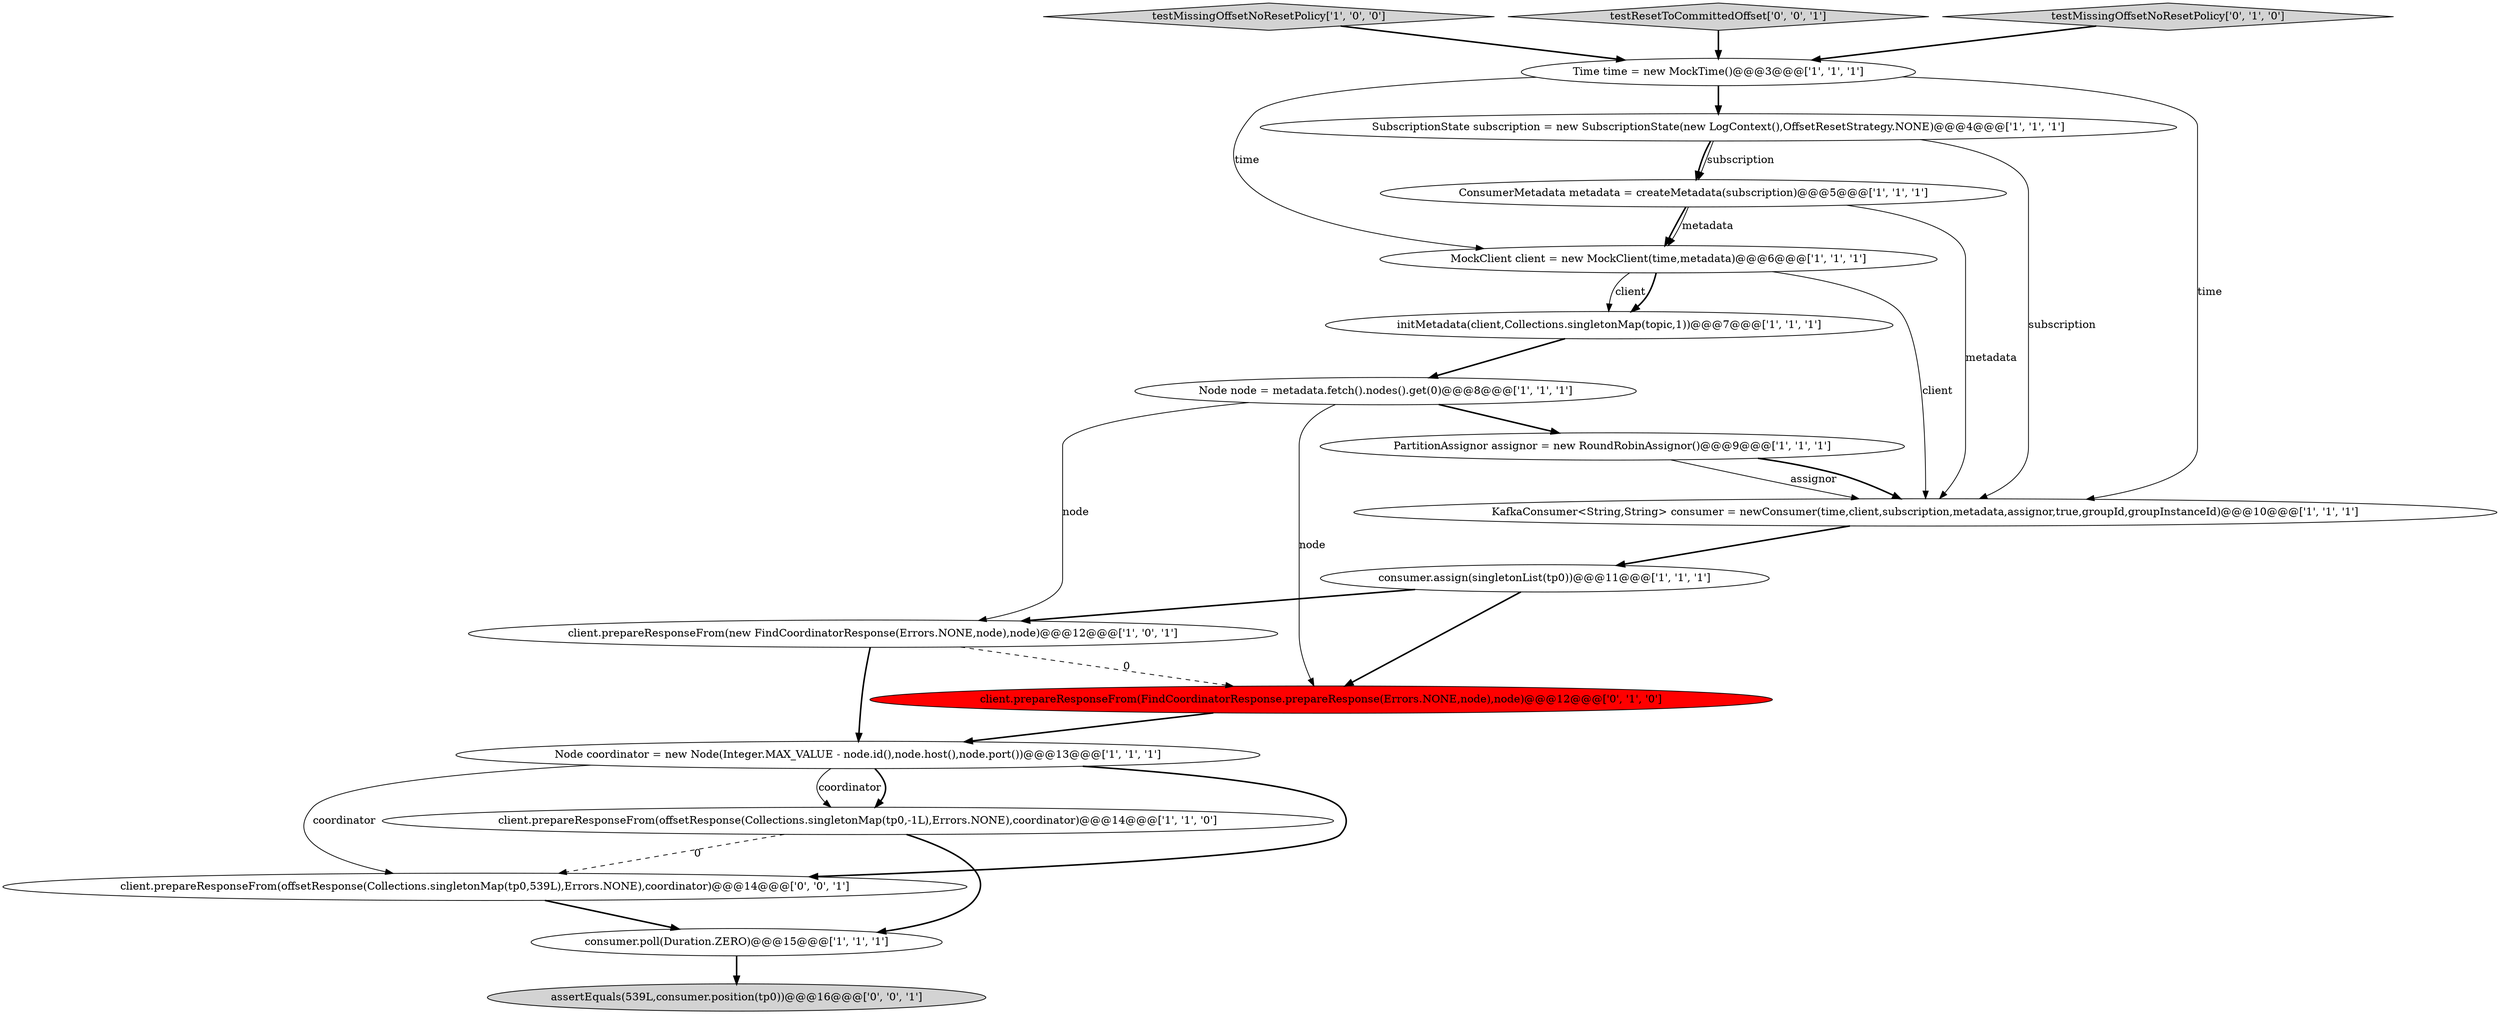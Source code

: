 digraph {
10 [style = filled, label = "consumer.assign(singletonList(tp0))@@@11@@@['1', '1', '1']", fillcolor = white, shape = ellipse image = "AAA0AAABBB1BBB"];
1 [style = filled, label = "initMetadata(client,Collections.singletonMap(topic,1))@@@7@@@['1', '1', '1']", fillcolor = white, shape = ellipse image = "AAA0AAABBB1BBB"];
11 [style = filled, label = "PartitionAssignor assignor = new RoundRobinAssignor()@@@9@@@['1', '1', '1']", fillcolor = white, shape = ellipse image = "AAA0AAABBB1BBB"];
3 [style = filled, label = "KafkaConsumer<String,String> consumer = newConsumer(time,client,subscription,metadata,assignor,true,groupId,groupInstanceId)@@@10@@@['1', '1', '1']", fillcolor = white, shape = ellipse image = "AAA0AAABBB1BBB"];
9 [style = filled, label = "testMissingOffsetNoResetPolicy['1', '0', '0']", fillcolor = lightgray, shape = diamond image = "AAA0AAABBB1BBB"];
16 [style = filled, label = "client.prepareResponseFrom(offsetResponse(Collections.singletonMap(tp0,539L),Errors.NONE),coordinator)@@@14@@@['0', '0', '1']", fillcolor = white, shape = ellipse image = "AAA0AAABBB3BBB"];
17 [style = filled, label = "testResetToCommittedOffset['0', '0', '1']", fillcolor = lightgray, shape = diamond image = "AAA0AAABBB3BBB"];
0 [style = filled, label = "SubscriptionState subscription = new SubscriptionState(new LogContext(),OffsetResetStrategy.NONE)@@@4@@@['1', '1', '1']", fillcolor = white, shape = ellipse image = "AAA0AAABBB1BBB"];
7 [style = filled, label = "Node coordinator = new Node(Integer.MAX_VALUE - node.id(),node.host(),node.port())@@@13@@@['1', '1', '1']", fillcolor = white, shape = ellipse image = "AAA0AAABBB1BBB"];
2 [style = filled, label = "ConsumerMetadata metadata = createMetadata(subscription)@@@5@@@['1', '1', '1']", fillcolor = white, shape = ellipse image = "AAA0AAABBB1BBB"];
5 [style = filled, label = "Time time = new MockTime()@@@3@@@['1', '1', '1']", fillcolor = white, shape = ellipse image = "AAA0AAABBB1BBB"];
15 [style = filled, label = "testMissingOffsetNoResetPolicy['0', '1', '0']", fillcolor = lightgray, shape = diamond image = "AAA0AAABBB2BBB"];
13 [style = filled, label = "client.prepareResponseFrom(new FindCoordinatorResponse(Errors.NONE,node),node)@@@12@@@['1', '0', '1']", fillcolor = white, shape = ellipse image = "AAA0AAABBB1BBB"];
4 [style = filled, label = "client.prepareResponseFrom(offsetResponse(Collections.singletonMap(tp0,-1L),Errors.NONE),coordinator)@@@14@@@['1', '1', '0']", fillcolor = white, shape = ellipse image = "AAA0AAABBB1BBB"];
6 [style = filled, label = "MockClient client = new MockClient(time,metadata)@@@6@@@['1', '1', '1']", fillcolor = white, shape = ellipse image = "AAA0AAABBB1BBB"];
14 [style = filled, label = "client.prepareResponseFrom(FindCoordinatorResponse.prepareResponse(Errors.NONE,node),node)@@@12@@@['0', '1', '0']", fillcolor = red, shape = ellipse image = "AAA1AAABBB2BBB"];
8 [style = filled, label = "consumer.poll(Duration.ZERO)@@@15@@@['1', '1', '1']", fillcolor = white, shape = ellipse image = "AAA0AAABBB1BBB"];
12 [style = filled, label = "Node node = metadata.fetch().nodes().get(0)@@@8@@@['1', '1', '1']", fillcolor = white, shape = ellipse image = "AAA0AAABBB1BBB"];
18 [style = filled, label = "assertEquals(539L,consumer.position(tp0))@@@16@@@['0', '0', '1']", fillcolor = lightgray, shape = ellipse image = "AAA0AAABBB3BBB"];
17->5 [style = bold, label=""];
2->3 [style = solid, label="metadata"];
5->3 [style = solid, label="time"];
4->16 [style = dashed, label="0"];
16->8 [style = bold, label=""];
10->14 [style = bold, label=""];
2->6 [style = bold, label=""];
8->18 [style = bold, label=""];
12->13 [style = solid, label="node"];
11->3 [style = solid, label="assignor"];
6->1 [style = solid, label="client"];
12->14 [style = solid, label="node"];
0->2 [style = bold, label=""];
12->11 [style = bold, label=""];
7->4 [style = bold, label=""];
15->5 [style = bold, label=""];
0->3 [style = solid, label="subscription"];
13->14 [style = dashed, label="0"];
14->7 [style = bold, label=""];
6->1 [style = bold, label=""];
3->10 [style = bold, label=""];
5->0 [style = bold, label=""];
10->13 [style = bold, label=""];
11->3 [style = bold, label=""];
13->7 [style = bold, label=""];
5->6 [style = solid, label="time"];
7->16 [style = bold, label=""];
6->3 [style = solid, label="client"];
1->12 [style = bold, label=""];
9->5 [style = bold, label=""];
4->8 [style = bold, label=""];
7->4 [style = solid, label="coordinator"];
0->2 [style = solid, label="subscription"];
7->16 [style = solid, label="coordinator"];
2->6 [style = solid, label="metadata"];
}
